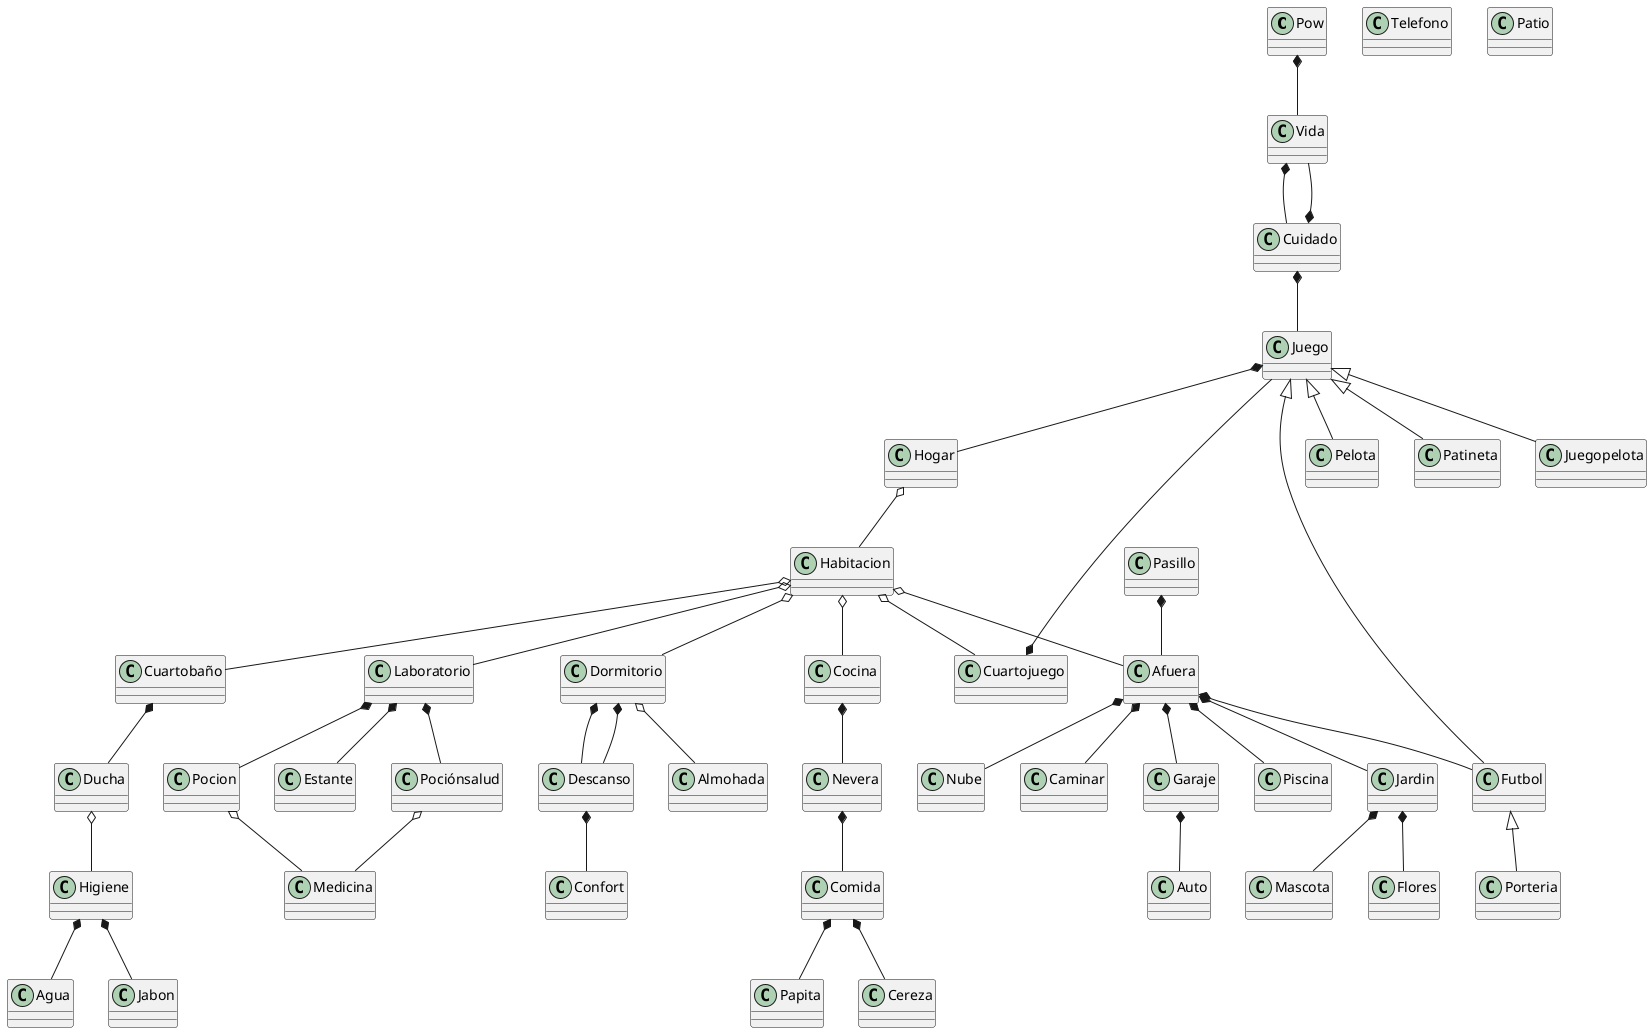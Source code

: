 @startuml pow

class Pow
class Juego
class Cuidado
class Vida
class Hogar
class Habitacion
class Telefono 
class Cocina
class Nevera
class Comida
class Papita
class Cereza
class Cuartobaño
class Ducha
class Higiene
class Agua
class Jabon
class Laboratorio
class Estante
class Pocion
class Pociónsalud
class Medicina
class Cuartojuego
class Juego
class Pelota 
class Patineta 
class Juegopelota
class Dormitorio
class Descanso
class Almohada 
class Confort 
class Pasillo
class Caminar
class Afuera
class Garaje
class Auto
class Piscina
class Jardin 
class Flores 
class Mascota 
class Porteria
class Futbol
class Patio
class Flores 
Class Nube
class Agua


Pow *-- Vida
Vida *-- Cuidado
Cuidado *-- Vida
Cuidado *-- Juego
Juego *-- Hogar
Hogar o-- Habitacion
Habitacion o-- Cocina
Habitacion o-- Cuartobaño
Habitacion o-- Laboratorio
Habitacion o-- Cuartojuego
Habitacion o-- Dormitorio
Habitacion o-- Afuera
Cocina *-- Nevera
Nevera *-- Comida
Comida *-- Papita
Comida *-- Cereza
Cuartobaño *-- Ducha
Ducha o-- Higiene
Higiene *-- Agua
Higiene *-- Jabon
Laboratorio *-- Estante
Laboratorio *-- Pocion
Laboratorio *-- Pociónsalud
Pocion o-- Medicina
Pociónsalud o-- Medicina
Cuartojuego *-- Juego
Juego <|-- Pelota
Juego <|-- Juegopelota
Juego <|-- Patineta
Juego <|-- Futbol
Futbol <|-- Porteria
Afuera *-- Futbol
Dormitorio *-- Descanso
Dormitorio o-- Almohada
Dormitorio *-- Descanso
Descanso *-- Confort
Pasillo *-- Afuera
Afuera *-- Caminar
Afuera *-- Garaje
Garaje *-- Auto
Afuera *-- Piscina
Afuera *-- Jardin
Jardin *-- Flores
Afuera *-- Nube
Jardin *-- Mascota
@enduml